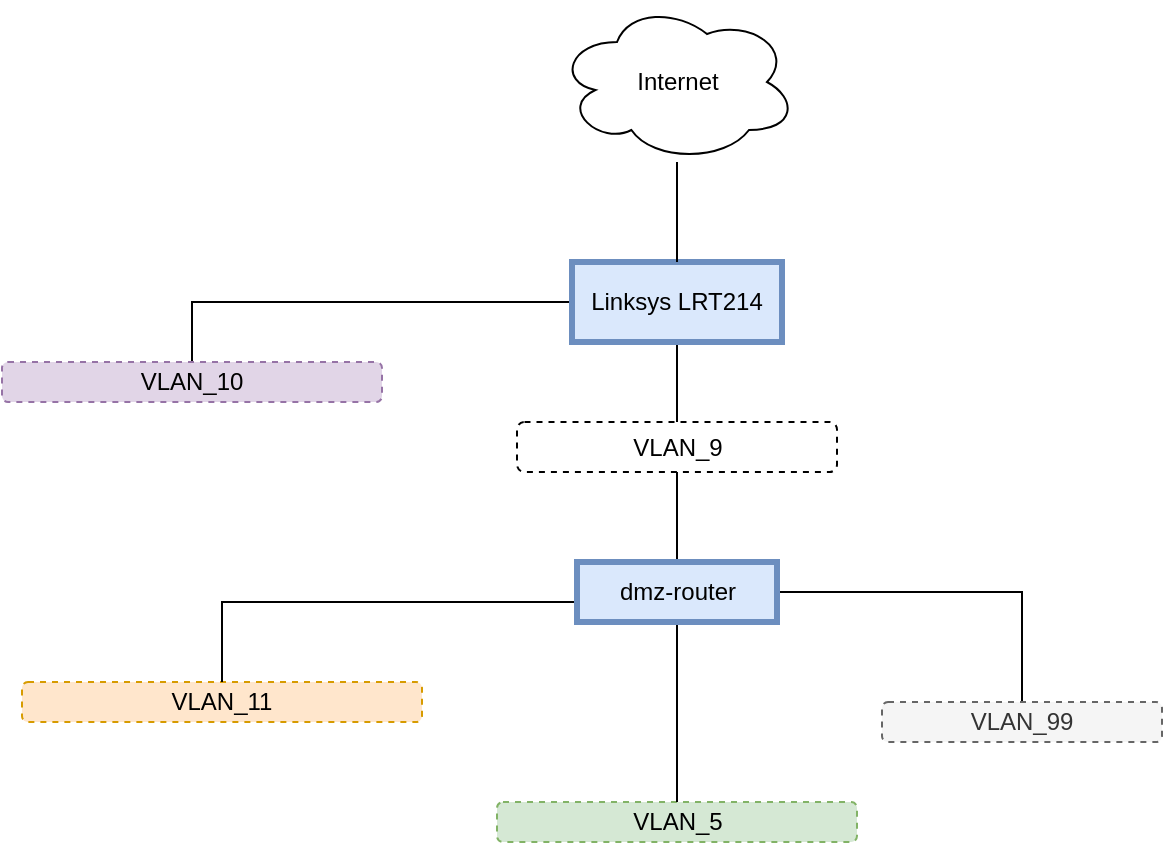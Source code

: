 <mxfile version="28.2.7" pages="2">
  <diagram name="NETWORK" id="A5-di1jbfSgZtlbiAxzU">
    <mxGraphModel dx="991" dy="952" grid="1" gridSize="10" guides="1" tooltips="1" connect="1" arrows="1" fold="1" page="1" pageScale="1" pageWidth="827" pageHeight="1169" math="0" shadow="0">
      <root>
        <mxCell id="0" />
        <mxCell id="1" parent="0" />
        <mxCell id="GGMlQo3JAWAbgcUU_75u-1" value="&lt;div&gt;Internet&lt;/div&gt;" style="ellipse;shape=cloud;whiteSpace=wrap;html=1;" parent="1" vertex="1">
          <mxGeometry x="337.5" y="30" width="120" height="80" as="geometry" />
        </mxCell>
        <mxCell id="nOJs0ttcWJyxmX2IfKug-4" style="edgeStyle=orthogonalEdgeStyle;rounded=0;orthogonalLoop=1;jettySize=auto;html=1;endArrow=none;endFill=0;" parent="1" source="GGMlQo3JAWAbgcUU_75u-2" target="nOJs0ttcWJyxmX2IfKug-3" edge="1">
          <mxGeometry relative="1" as="geometry" />
        </mxCell>
        <mxCell id="nOJs0ttcWJyxmX2IfKug-17" style="edgeStyle=orthogonalEdgeStyle;rounded=0;orthogonalLoop=1;jettySize=auto;html=1;endArrow=none;endFill=0;" parent="1" source="GGMlQo3JAWAbgcUU_75u-2" target="nOJs0ttcWJyxmX2IfKug-6" edge="1">
          <mxGeometry relative="1" as="geometry" />
        </mxCell>
        <mxCell id="GGMlQo3JAWAbgcUU_75u-2" value="Linksys&amp;nbsp;LRT214" style="rounded=0;whiteSpace=wrap;html=1;fillColor=#dae8fc;strokeColor=#6c8ebf;strokeWidth=3;" parent="1" vertex="1">
          <mxGeometry x="345" y="160" width="105" height="40" as="geometry" />
        </mxCell>
        <mxCell id="Ashis0YqYYxl_0CrlUdH-1" value="" style="endArrow=none;html=1;rounded=0;" parent="1" source="GGMlQo3JAWAbgcUU_75u-2" target="GGMlQo3JAWAbgcUU_75u-1" edge="1">
          <mxGeometry width="50" height="50" relative="1" as="geometry">
            <mxPoint x="540" y="180" as="sourcePoint" />
            <mxPoint x="640" y="120" as="targetPoint" />
          </mxGeometry>
        </mxCell>
        <mxCell id="nOJs0ttcWJyxmX2IfKug-1" value="&lt;div&gt;VLAN_5&lt;/div&gt;" style="rounded=1;whiteSpace=wrap;html=1;fillColor=#d5e8d4;strokeColor=#82b366;dashed=1;" parent="1" vertex="1">
          <mxGeometry x="307.5" y="430" width="180" height="20" as="geometry" />
        </mxCell>
        <mxCell id="nOJs0ttcWJyxmX2IfKug-3" value="VLAN_10" style="rounded=1;whiteSpace=wrap;html=1;fillColor=#e1d5e7;strokeColor=#9673a6;gradientColor=none;dashed=1;" parent="1" vertex="1">
          <mxGeometry x="60" y="210" width="190" height="20" as="geometry" />
        </mxCell>
        <mxCell id="nOJs0ttcWJyxmX2IfKug-5" value="VLAN_11" style="rounded=1;whiteSpace=wrap;html=1;fillColor=#ffe6cc;strokeColor=#d79b00;dashed=1;" parent="1" vertex="1">
          <mxGeometry x="70" y="370" width="200" height="20" as="geometry" />
        </mxCell>
        <mxCell id="nOJs0ttcWJyxmX2IfKug-18" style="edgeStyle=orthogonalEdgeStyle;rounded=0;orthogonalLoop=1;jettySize=auto;html=1;endArrow=none;endFill=0;" parent="1" source="nOJs0ttcWJyxmX2IfKug-6" target="nOJs0ttcWJyxmX2IfKug-10" edge="1">
          <mxGeometry relative="1" as="geometry" />
        </mxCell>
        <mxCell id="nOJs0ttcWJyxmX2IfKug-6" value="VLAN_9" style="rounded=1;whiteSpace=wrap;html=1;dashed=1;" parent="1" vertex="1">
          <mxGeometry x="317.5" y="240" width="160" height="25" as="geometry" />
        </mxCell>
        <mxCell id="nOJs0ttcWJyxmX2IfKug-13" style="edgeStyle=orthogonalEdgeStyle;rounded=0;orthogonalLoop=1;jettySize=auto;html=1;endArrow=none;endFill=0;" parent="1" source="nOJs0ttcWJyxmX2IfKug-10" target="nOJs0ttcWJyxmX2IfKug-5" edge="1">
          <mxGeometry relative="1" as="geometry">
            <Array as="points">
              <mxPoint x="290" y="330" />
              <mxPoint x="290" y="330" />
            </Array>
          </mxGeometry>
        </mxCell>
        <mxCell id="nOJs0ttcWJyxmX2IfKug-22" style="edgeStyle=orthogonalEdgeStyle;rounded=0;orthogonalLoop=1;jettySize=auto;html=1;endArrow=none;endFill=0;" parent="1" source="nOJs0ttcWJyxmX2IfKug-10" target="nOJs0ttcWJyxmX2IfKug-19" edge="1">
          <mxGeometry relative="1" as="geometry" />
        </mxCell>
        <mxCell id="3rA_MVom_MU4xYDFRrDd-1" style="edgeStyle=orthogonalEdgeStyle;rounded=0;orthogonalLoop=1;jettySize=auto;html=1;endArrow=none;endFill=0;" edge="1" parent="1" source="nOJs0ttcWJyxmX2IfKug-10" target="nOJs0ttcWJyxmX2IfKug-1">
          <mxGeometry relative="1" as="geometry" />
        </mxCell>
        <mxCell id="nOJs0ttcWJyxmX2IfKug-10" value="dmz-router" style="rounded=0;whiteSpace=wrap;html=1;strokeWidth=3;fillColor=#dae8fc;strokeColor=#6c8ebf;" parent="1" vertex="1">
          <mxGeometry x="347.5" y="310" width="100" height="30" as="geometry" />
        </mxCell>
        <mxCell id="nOJs0ttcWJyxmX2IfKug-19" value="&lt;div&gt;VLAN_99&lt;/div&gt;" style="rounded=1;whiteSpace=wrap;html=1;dashed=1;fillColor=#f5f5f5;fontColor=#333333;strokeColor=#666666;" parent="1" vertex="1">
          <mxGeometry x="500" y="380" width="140" height="20" as="geometry" />
        </mxCell>
      </root>
    </mxGraphModel>
  </diagram>
  <diagram id="BvpbmBsT-GS0KtW41lCO" name="Page-2">
    <mxGraphModel dx="991" dy="952" grid="1" gridSize="10" guides="1" tooltips="1" connect="1" arrows="1" fold="1" page="1" pageScale="1" pageWidth="827" pageHeight="1169" math="0" shadow="0">
      <root>
        <mxCell id="0" />
        <mxCell id="1" parent="0" />
        <mxCell id="s3CCRxZcd6HHJHEIpzvw-1" value="&lt;div&gt;Visual Arkiv&lt;/div&gt;&lt;div&gt;databas&lt;/div&gt;" style="shape=cylinder3;whiteSpace=wrap;html=1;boundedLbl=1;backgroundOutline=1;size=15;fillColor=#ffe6cc;strokeColor=#d79b00;strokeWidth=3;fontStyle=1;shadow=1;" vertex="1" parent="1">
          <mxGeometry x="50" y="740" width="85" height="80" as="geometry" />
        </mxCell>
        <mxCell id="s3CCRxZcd6HHJHEIpzvw-2" value="Mapp för import" style="rounded=1;whiteSpace=wrap;html=1;fillColor=#ffe6cc;strokeColor=#d79b00;strokeWidth=3;fontStyle=1;shadow=1;" vertex="1" parent="1">
          <mxGeometry x="40" y="525" width="120" height="60" as="geometry" />
        </mxCell>
        <mxCell id="s3CCRxZcd6HHJHEIpzvw-3" value="Webläsare" style="rounded=0;whiteSpace=wrap;html=1;" vertex="1" parent="1">
          <mxGeometry x="560" y="110" width="120" height="60" as="geometry" />
        </mxCell>
        <mxCell id="s3CCRxZcd6HHJHEIpzvw-5" style="edgeStyle=orthogonalEdgeStyle;rounded=0;orthogonalLoop=1;jettySize=auto;html=1;shadow=1;strokeWidth=2;" edge="1" parent="1" source="s3CCRxZcd6HHJHEIpzvw-4" target="s3CCRxZcd6HHJHEIpzvw-1">
          <mxGeometry relative="1" as="geometry" />
        </mxCell>
        <mxCell id="s3CCRxZcd6HHJHEIpzvw-6" style="edgeStyle=orthogonalEdgeStyle;rounded=0;orthogonalLoop=1;jettySize=auto;html=1;shadow=1;" edge="1" parent="1" source="s3CCRxZcd6HHJHEIpzvw-4" target="s3CCRxZcd6HHJHEIpzvw-2">
          <mxGeometry relative="1" as="geometry">
            <Array as="points">
              <mxPoint x="230" y="580" />
              <mxPoint x="230" y="580" />
            </Array>
          </mxGeometry>
        </mxCell>
        <mxCell id="s3CCRxZcd6HHJHEIpzvw-8" style="edgeStyle=orthogonalEdgeStyle;rounded=0;orthogonalLoop=1;jettySize=auto;html=1;strokeWidth=2;shadow=1;" edge="1" parent="1" source="s3CCRxZcd6HHJHEIpzvw-4" target="s3CCRxZcd6HHJHEIpzvw-7">
          <mxGeometry relative="1" as="geometry" />
        </mxCell>
        <mxCell id="s3CCRxZcd6HHJHEIpzvw-10" style="edgeStyle=orthogonalEdgeStyle;rounded=0;orthogonalLoop=1;jettySize=auto;html=1;strokeWidth=2;shadow=1;" edge="1" parent="1" source="s3CCRxZcd6HHJHEIpzvw-4" target="s3CCRxZcd6HHJHEIpzvw-9">
          <mxGeometry relative="1" as="geometry">
            <Array as="points">
              <mxPoint x="230" y="820" />
            </Array>
          </mxGeometry>
        </mxCell>
        <mxCell id="s3CCRxZcd6HHJHEIpzvw-4" value="Tjänst för import av bilder" style="rounded=1;whiteSpace=wrap;html=1;fontStyle=1;strokeWidth=3;fontSize=14;fillColor=#f5f5f5;fontColor=#333333;strokeColor=#666666;glass=0;shadow=1;" vertex="1" parent="1">
          <mxGeometry x="150" y="640" width="150" height="60" as="geometry" />
        </mxCell>
        <mxCell id="s3CCRxZcd6HHJHEIpzvw-7" value="&lt;div&gt;VVV databas&lt;/div&gt;" style="shape=cylinder3;whiteSpace=wrap;html=1;boundedLbl=1;backgroundOutline=1;size=15;fillColor=#dae8fc;strokeColor=#6c8ebf;strokeWidth=3;fontStyle=1" vertex="1" parent="1">
          <mxGeometry x="370" y="630" width="60" height="80" as="geometry" />
        </mxCell>
        <mxCell id="s3CCRxZcd6HHJHEIpzvw-9" value="iRODS" style="ellipse;whiteSpace=wrap;html=1;fontStyle=1;fontSize=14;strokeWidth=3;fillColor=#dae8fc;strokeColor=#6c8ebf;shadow=1;" vertex="1" parent="1">
          <mxGeometry x="340" y="780" width="120" height="80" as="geometry" />
        </mxCell>
      </root>
    </mxGraphModel>
  </diagram>
</mxfile>
